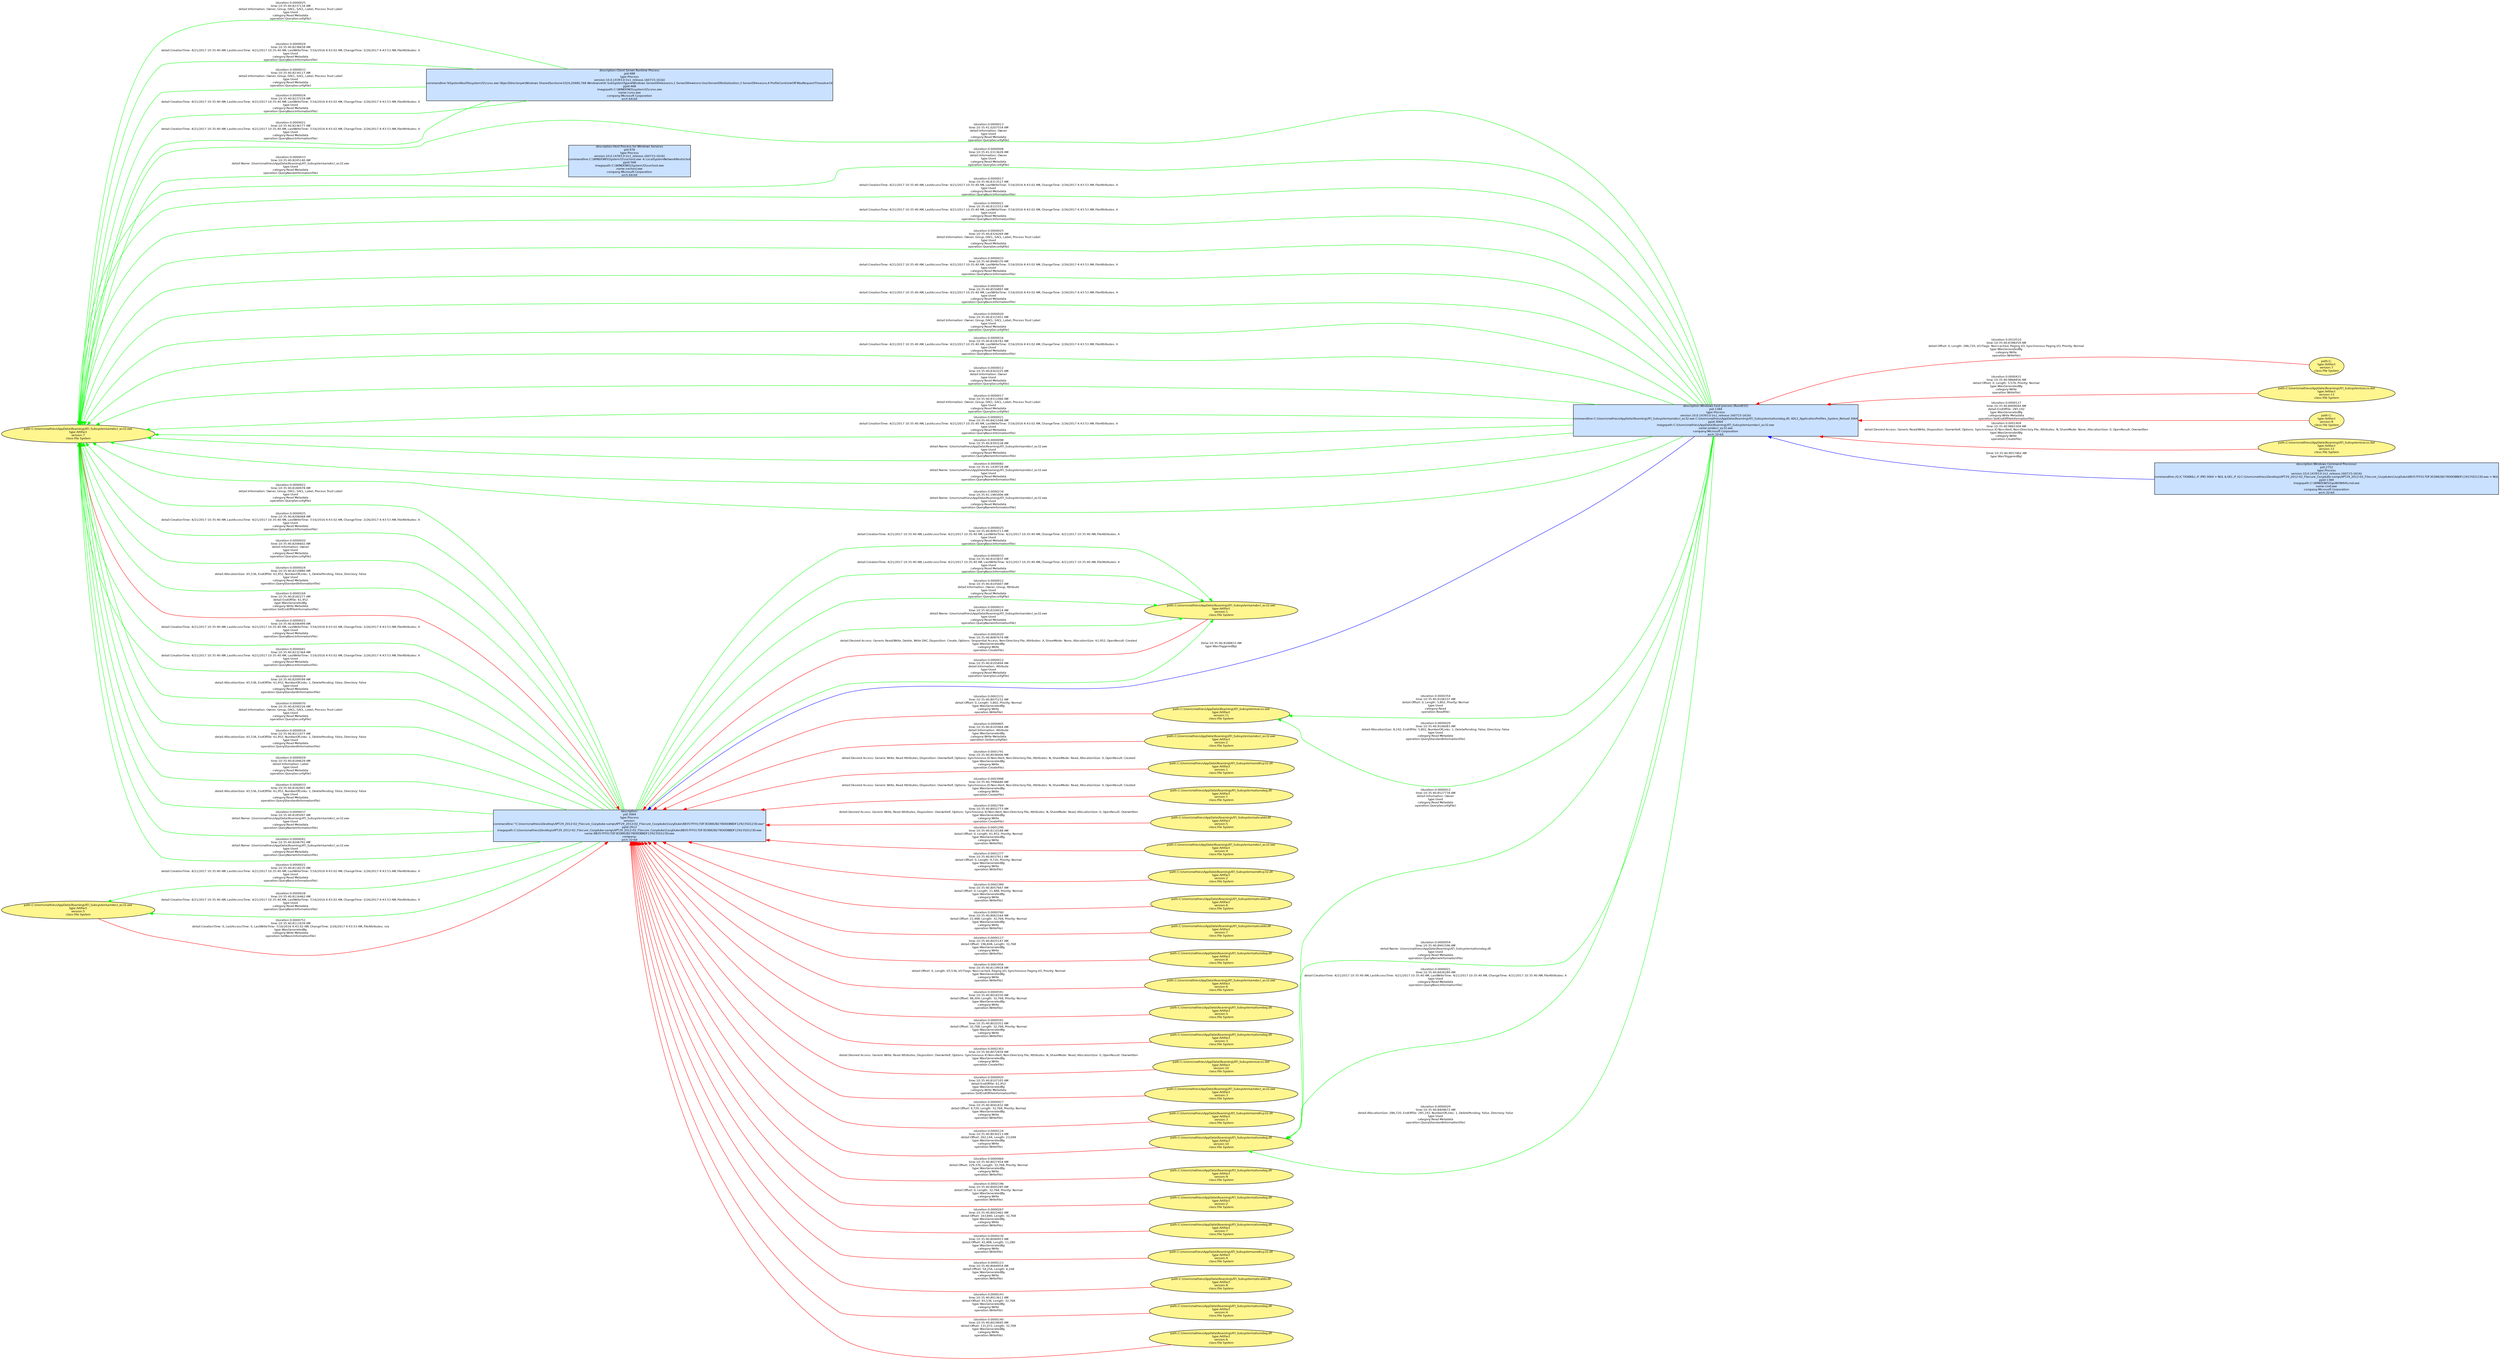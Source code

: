 digraph spade2dot {
graph [rankdir = "RL"];
node [fontname="Helvetica" fontsize="8" style="filled" margin="0.0,0.0"];
edge [fontname="Helvetica" fontsize="8"];
"1" [label="path:C:\\Users\\mathieu\\AppData\\Roaming\\ATI_Subsystem\\amdocl_as32.exe\ntype:Artifact\nversion:1\nclass:File System" shape="ellipse" fillcolor="khaki1"];
"2" [label="description:\npid:3064\ntype:Process\nversion:\ncommandline:''C:\\Users\\mathieu\\Desktop\\APT29_2012-02_FSecure_Cozyduke-samp\\APT29_2012-02_FSecure_Cozyduke\\CozyDuke\\8B357FF017DF3ED882B278D0DBBDF129235D123D.exe'' \nppid:2612\nimagepath:C:\\Users\\mathieu\\Desktop\\APT29_2012-02_FSecure_Cozyduke-samp\\APT29_2012-02_FSecure_Cozyduke\\CozyDuke\\8B357FF017DF3ED882B278D0DBBDF129235D123D.exe\nname:8B357FF017DF3ED882B278D0DBBDF129235D123D.exe\ncompany:\narch:32-bit" shape="box" fillcolor="lightsteelblue1"];
"3" [label="path:C:\ntype:Artifact\nversion:7\nclass:File System" shape="ellipse" fillcolor="khaki1"];
"4" [label="path:C:\\Users\\mathieu\\AppData\\Roaming\\ATI_Subsystem\\atiumdag.dll\ntype:Artifact\nversion:9\nclass:File System" shape="ellipse" fillcolor="khaki1"];
"5" [label="path:C:\\Users\\mathieu\\AppData\\Roaming\\ATI_Subsystem\\amdocl_as32.exe\ntype:Artifact\nversion:5\nclass:File System" shape="ellipse" fillcolor="khaki1"];
"6" [label="path:C:\\Users\\mathieu\\AppData\\Roaming\\ATI_Subsystem\\atiumdag.dll\ntype:Artifact\nversion:2\nclass:File System" shape="ellipse" fillcolor="khaki1"];
"7" [label="path:C:\\Users\\mathieu\\AppData\\Roaming\\ATI_Subsystem\\atiumdag.dll\ntype:Artifact\nversion:7\nclass:File System" shape="ellipse" fillcolor="khaki1"];
"8" [label="path:C:\\Users\\mathieu\\AppData\\Roaming\\ATI_Subsystem\\amdhcp32.dll\ntype:Artifact\nversion:4\nclass:File System" shape="ellipse" fillcolor="khaki1"];
"9" [label="path:C:\\Users\\mathieu\\AppData\\Roaming\\ATI_Subsystem\\racss.dat\ntype:Artifact\nversion:13\nclass:File System" shape="ellipse" fillcolor="khaki1"];
"10" [label="path:C:\\Users\\mathieu\\AppData\\Roaming\\ATI_Subsystem\\aticaldd.dll\ntype:Artifact\nversion:8\nclass:File System" shape="ellipse" fillcolor="khaki1"];
"11" [label="path:C:\\Users\\mathieu\\AppData\\Roaming\\ATI_Subsystem\\racss.dat\ntype:Artifact\nversion:11\nclass:File System" shape="ellipse" fillcolor="khaki1"];
"12" [label="path:C:\\Users\\mathieu\\AppData\\Roaming\\ATI_Subsystem\\atiumdag.dll\ntype:Artifact\nversion:4\nclass:File System" shape="ellipse" fillcolor="khaki1"];
"13" [label="path:C:\ntype:Artifact\nversion:8\nclass:File System" shape="ellipse" fillcolor="khaki1"];
"14" [label="path:C:\\Users\\mathieu\\AppData\\Roaming\\ATI_Subsystem\\atiumdag.dll\ntype:Artifact\nversion:6\nclass:File System" shape="ellipse" fillcolor="khaki1"];
"15" [label="description:Host Process for Windows Services\npid:976\ntype:Process\nversion:10.0.14393.0 (rs1_release.160715-1616)\ncommandline:C:\\WINDOWS\\System32\\svchost.exe -k LocalSystemNetworkRestricted\nppid:568\nimagepath:C:\\WINDOWS\\System32\\svchost.exe\nname:svchost.exe\ncompany:Microsoft Corporation\narch:64-bit" shape="box" fillcolor="lightsteelblue1"];
"16" [label="path:C:\\Users\\mathieu\\AppData\\Roaming\\ATI_Subsystem\\amdocl_as32.exe\ntype:Artifact\nversion:2\nclass:File System" shape="ellipse" fillcolor="khaki1"];
"17" [label="path:C:\\Users\\mathieu\\AppData\\Roaming\\ATI_Subsystem\\amdhcp32.dll\ntype:Artifact\nversion:1\nclass:File System" shape="ellipse" fillcolor="khaki1"];
"18" [label="path:C:\\Users\\mathieu\\AppData\\Roaming\\ATI_Subsystem\\racss.dat\ntype:Artifact\nversion:12\nclass:File System" shape="ellipse" fillcolor="khaki1"];
"19" [label="description:Windows Command Processor\npid:2752\ntype:Process\nversion:10.0.14393.0 (rs1_release.160715-1616)\ncommandline:/Q /C TASKKILL /F /PID 3064 > NUL & DEL /F /Q C:\\Users\\mathieu\\Desktop\\APT29_2012-02_FSecure_Cozyduke-samp\\APT29_2012-02_FSecure_Cozyduke\\CozyDuke\\8B357FF017DF3ED882B278D0DBBDF129235D123D.exe > NUL\nppid:1384\nimagepath:C:\\WINDOWS\\SysWOW64\\cmd.exe\nname:cmd.exe\ncompany:Microsoft Corporation\narch:32-bit" shape="box" fillcolor="lightsteelblue1"];
"20" [label="description:Windows host process (Rundll32)\npid:1384\ntype:Process\nversion:10.0.14393.0 (rs1_release.160715-1616)\ncommandline:C:\\Users\\mathieu\\AppData\\Roaming\\ATI_Subsystem\\amdocl_as32.exe C:\\Users\\mathieu\\AppData\\Roaming\\ATI_Subsystem\\atiumdag.dll, ADL2_ApplicationProfiles_System_Reload 3064\nppid:3064\nimagepath:C:\\Users\\mathieu\\AppData\\Roaming\\ATI_Subsystem\\amdocl_as32.exe\nname:amdocl_as32.exe\ncompany:Microsoft Corporation\narch:32-bit" shape="box" fillcolor="lightsteelblue1"];
"21" [label="path:C:\\Users\\mathieu\\AppData\\Roaming\\ATI_Subsystem\\atiumdag.dll\ntype:Artifact\nversion:1\nclass:File System" shape="ellipse" fillcolor="khaki1"];
"22" [label="path:C:\\Users\\mathieu\\AppData\\Roaming\\ATI_Subsystem\\aticaldd.dll\ntype:Artifact\nversion:5\nclass:File System" shape="ellipse" fillcolor="khaki1"];
"23" [label="path:C:\\Users\\mathieu\\AppData\\Roaming\\ATI_Subsystem\\amdocl_as32.exe\ntype:Artifact\nversion:4\nclass:File System" shape="ellipse" fillcolor="khaki1"];
"24" [label="path:C:\\Users\\mathieu\\AppData\\Roaming\\ATI_Subsystem\\amdhcp32.dll\ntype:Artifact\nversion:2\nclass:File System" shape="ellipse" fillcolor="khaki1"];
"25" [label="path:C:\\Users\\mathieu\\AppData\\Roaming\\ATI_Subsystem\\aticaldd.dll\ntype:Artifact\nversion:6\nclass:File System" shape="ellipse" fillcolor="khaki1"];
"26" [label="path:C:\\Users\\mathieu\\AppData\\Roaming\\ATI_Subsystem\\amdocl_as32.exe\ntype:Artifact\nversion:7\nclass:File System" shape="ellipse" fillcolor="khaki1"];
"27" [label="description:Client Server Runtime Process\npid:488\ntype:Process\nversion:10.0.14393.0 (rs1_release.160715-1616)\ncommandline:%SystemRoot%\\system32\\csrss.exe ObjectDirectory=\\Windows SharedSection=1024,20480,768 Windows=On SubSystemType=Windows ServerDll=basesrv,1 ServerDll=winsrv:UserServerDllInitialization,3 ServerDll=sxssrv,4 ProfileControl=Off MaxRequestThreads=16\nppid:468\nimagepath:C:\\WINDOWS\\system32\\csrss.exe\nname:csrss.exe\ncompany:Microsoft Corporation\narch:64-bit" shape="box" fillcolor="lightsteelblue1"];
"28" [label="path:C:\\Users\\mathieu\\AppData\\Roaming\\ATI_Subsystem\\aticaldd.dll\ntype:Artifact\nversion:7\nclass:File System" shape="ellipse" fillcolor="khaki1"];
"29" [label="path:C:\\Users\\mathieu\\AppData\\Roaming\\ATI_Subsystem\\atiumdag.dll\ntype:Artifact\nversion:8\nclass:File System" shape="ellipse" fillcolor="khaki1"];
"30" [label="path:C:\\Users\\mathieu\\AppData\\Roaming\\ATI_Subsystem\\atiumdag.dll\ntype:Artifact\nversion:10\nclass:File System" shape="ellipse" fillcolor="khaki1"];
"31" [label="path:C:\\Users\\mathieu\\AppData\\Roaming\\ATI_Subsystem\\amdocl_as32.exe\ntype:Artifact\nversion:6\nclass:File System" shape="ellipse" fillcolor="khaki1"];
"32" [label="path:C:\\Users\\mathieu\\AppData\\Roaming\\ATI_Subsystem\\atiumdag.dll\ntype:Artifact\nversion:5\nclass:File System" shape="ellipse" fillcolor="khaki1"];
"33" [label="path:C:\\Users\\mathieu\\AppData\\Roaming\\ATI_Subsystem\\atiumdag.dll\ntype:Artifact\nversion:3\nclass:File System" shape="ellipse" fillcolor="khaki1"];
"34" [label="path:C:\\Users\\mathieu\\AppData\\Roaming\\ATI_Subsystem\\racss.dat\ntype:Artifact\nversion:10\nclass:File System" shape="ellipse" fillcolor="khaki1"];
"35" [label="path:C:\\Users\\mathieu\\AppData\\Roaming\\ATI_Subsystem\\amdocl_as32.exe\ntype:Artifact\nversion:3\nclass:File System" shape="ellipse" fillcolor="khaki1"];
"36" [label="path:C:\\Users\\mathieu\\AppData\\Roaming\\ATI_Subsystem\\amdhcp32.dll\ntype:Artifact\nversion:3\nclass:File System" shape="ellipse" fillcolor="khaki1"];
"2" -> "1" [label="(duration:0.0000012\ntime:10:35:40.8105894 AM\ndetail:Information: Attribute\ntype:Used\ncategory:Read Metadata\noperation:QuerySecurityFile)" color="green" style="solid"];
"20" -> "30" [label="(duration:0.0000021\ntime:10:35:40.8426180 AM\ndetail:CreationTime: 4/21/2017 10:35:40 AM, LastAccessTime: 4/21/2017 10:35:40 AM, LastWriteTime: 4/21/2017 10:35:40 AM, ChangeTime: 4/21/2017 10:35:40 AM, FileAttributes: A\ntype:Used\ncategory:Read Metadata\noperation:QueryBasicInformationFile)" color="green" style="solid"];
"2" -> "5" [label="(duration:0.0000021\ntime:10:35:40.8118235 AM\ndetail:CreationTime: 4/21/2017 10:35:40 AM, LastAccessTime: 4/21/2017 10:35:40 AM, LastWriteTime: 7/16/2016 4:43:02 AM, ChangeTime: 2/26/2017 4:43:53 AM, FileAttributes: A\ntype:Used\ncategory:Read Metadata\noperation:QueryBasicInformationFile)" color="green" style="solid"];
"18" -> "20" [label="(duration:0.0001404\ntime:10:35:40.9865304 AM\ndetail:Desired Access: Generic Read/Write, Disposition: OverwriteIf, Options: Synchronous IO Non-Alert, Non-Directory File, Attributes: N, ShareMode: None, AllocationSize: 0, OpenResult: Overwritten\ntype:WasGeneratedBy\ncategory:Write\noperation:CreateFile)" color="red" style="solid"];
"20" -> "30" [label="(duration:0.0000029\ntime:10:35:40.8409672 AM\ndetail:AllocationSize: 286,720, EndOfFile: 285,192, NumberOfLinks: 1, DeletePending: False, Directory: False\ntype:Used\ncategory:Read Metadata\noperation:QueryStandardInformationFile)" color="green" style="solid"];
"3" -> "20" [label="(duration:0.0010510\ntime:10:35:40.8398259 AM\ndetail:Offset: 0, Length: 286,720, I/O Flags: Non-cached, Paging I/O, Synchronous Paging I/O, Priority: Normal\ntype:WasGeneratedBy\ncategory:Write\noperation:WriteFile)" color="red" style="solid"];
"20" -> "26" [label="(duration:0.0000013\ntime:10:35:41.0207554 AM\ndetail:Information: Owner\ntype:Used\ncategory:Read Metadata\noperation:QuerySecurityFile)" color="green" style="solid"];
"20" -> "26" [label="(duration:0.0000008\ntime:10:35:41.0313628 AM\ndetail:Information: Owner\ntype:Used\ncategory:Read Metadata\noperation:QuerySecurityFile)" color="green" style="solid"];
"15" -> "26" [label="(duration:0.0000033\ntime:10:35:40.8245140 AM\ndetail:Name: \\Users\\mathieu\\AppData\\Roaming\\ATI_Subsystem\\amdocl_as32.exe\ntype:Used\ncategory:Read Metadata\noperation:QueryNameInformationFile)" color="green" style="solid"];
"2" -> "26" [label="(duration:0.0000021\ntime:10:35:40.8206499 AM\ndetail:CreationTime: 4/21/2017 10:35:40 AM, LastAccessTime: 4/21/2017 10:35:40 AM, LastWriteTime: 7/16/2016 4:43:02 AM, ChangeTime: 2/26/2017 4:43:53 AM, FileAttributes: A\ntype:Used\ncategory:Read Metadata\noperation:QueryBasicInformationFile)" color="green" style="solid"];
"2" -> "26" [label="(duration:0.0000041\ntime:10:35:40.8232364 AM\ndetail:CreationTime: 4/21/2017 10:35:40 AM, LastAccessTime: 4/21/2017 10:35:40 AM, LastWriteTime: 7/16/2016 4:43:02 AM, ChangeTime: 2/26/2017 4:43:53 AM, FileAttributes: A\ntype:Used\ncategory:Read Metadata\noperation:QueryBasicInformationFile)" color="green" style="solid"];
"7" -> "2" [label="(duration:0.0000267\ntime:10:35:40.8022462 AM\ndetail:Offset: 163,840, Length: 32,768\ntype:WasGeneratedBy\ncategory:Write\noperation:WriteFile)" color="red" style="solid"];
"20" -> "26" [label="(duration:0.0000017\ntime:10:35:40.8313517 AM\ndetail:CreationTime: 4/21/2017 10:35:40 AM, LastAccessTime: 4/21/2017 10:35:40 AM, LastWriteTime: 7/16/2016 4:43:02 AM, ChangeTime: 2/26/2017 4:43:53 AM, FileAttributes: A\ntype:Used\ncategory:Read Metadata\noperation:QueryBasicInformationFile)" color="green" style="solid"];
"2" -> "26" [label="(duration:0.0000024\ntime:10:35:40.8209599 AM\ndetail:AllocationSize: 65,536, EndOfFile: 61,952, NumberOfLinks: 1, DeletePending: False, Directory: False\ntype:Used\ncategory:Read Metadata\noperation:QueryStandardInformationFile)" color="green" style="solid"];
"30" -> "2" [label="(duration:0.0000124\ntime:10:35:40.8030213 AM\ndetail:Offset: 262,144, Length: 23,048\ntype:WasGeneratedBy\ncategory:Write\noperation:WriteFile)" color="red" style="solid"];
"20" -> "26" [label="(duration:0.0000021\ntime:10:35:40.8315553 AM\ndetail:CreationTime: 4/21/2017 10:35:40 AM, LastAccessTime: 4/21/2017 10:35:40 AM, LastWriteTime: 7/16/2016 4:43:02 AM, ChangeTime: 2/26/2017 4:43:53 AM, FileAttributes: A\ntype:Used\ncategory:Read Metadata\noperation:QueryBasicInformationFile)" color="green" style="solid"];
"34" -> "2" [label="(duration:0.0002303\ntime:10:35:40.8072656 AM\ndetail:Desired Access: Generic Write, Read Attributes, Disposition: OverwriteIf, Options: Synchronous IO Non-Alert, Non-Directory File, Attributes: N, ShareMode: Read, AllocationSize: 0, OpenResult: Overwritten\ntype:WasGeneratedBy\ncategory:Write\noperation:CreateFile)" color="red" style="solid"];
"20" -> "26" [label="(duration:0.0000025\ntime:10:35:40.8324269 AM\ndetail:Information: Owner, Group, DACL, SACL, Label, Process Trust Label\ntype:Used\ncategory:Read Metadata\noperation:QuerySecurityFile)" color="green" style="solid"];
"2" -> "26" [label="(duration:0.0000070\ntime:10:35:40.8200226 AM\ndetail:Information: Owner, Group, DACL, SACL, Label, Process Trust Label\ntype:Used\ncategory:Read Metadata\noperation:QuerySecurityFile)" color="green" style="solid"];
"32" -> "2" [label="(duration:0.0000591\ntime:10:35:40.8016550 AM\ndetail:Offset: 98,304, Length: 32,768, Priority: Normal\ntype:WasGeneratedBy\ncategory:Write\noperation:WriteFile)" color="red" style="solid"];
"2" -> "5" [label="(duration:0.0000028\ntime:10:35:40.8116462 AM\ndetail:CreationTime: 4/21/2017 10:35:40 AM, LastAccessTime: 4/21/2017 10:35:40 AM, LastWriteTime: 7/16/2016 4:43:02 AM, ChangeTime: 2/26/2017 4:43:53 AM, FileAttributes: A\ntype:Used\ncategory:Read Metadata\noperation:QueryBasicInformationFile)" color="green" style="solid"];
"11" -> "2" [label="(duration:0.0001531\ntime:10:35:40.8075152 AM\ndetail:Offset: 0, Length: 5,802, Priority: Normal\ntype:WasGeneratedBy\ncategory:Write\noperation:WriteFile)" color="red" style="solid"];
"2" -> "26" [label="(duration:0.0000016\ntime:10:35:40.8211077 AM\ndetail:AllocationSize: 65,536, EndOfFile: 61,952, NumberOfLinks: 1, DeletePending: False, Directory: False\ntype:Used\ncategory:Read Metadata\noperation:QueryStandardInformationFile)" color="green" style="solid"];
"2" -> "26" [label="(duration:0.0000029\ntime:10:35:40.8184629 AM\ndetail:Information: Label\ntype:Used\ncategory:Read Metadata\noperation:QuerySecurityFile)" color="green" style="solid"];
"10" -> "2" [label="(duration:0.0000123\ntime:10:35:40.8064954 AM\ndetail:Offset: 54,256, Length: 6,168\ntype:WasGeneratedBy\ncategory:Write\noperation:WriteFile)" color="red" style="solid"];
"28" -> "2" [label="(duration:0.0000760\ntime:10:35:40.8063164 AM\ndetail:Offset: 21,488, Length: 32,768, Priority: Normal\ntype:WasGeneratedBy\ncategory:Write\noperation:WriteFile)" color="red" style="solid"];
"20" -> "26" [label="(duration:0.0000033\ntime:10:35:40.8948370 AM\ndetail:CreationTime: 4/21/2017 10:35:40 AM, LastAccessTime: 4/21/2017 10:35:40 AM, LastWriteTime: 7/16/2016 4:43:02 AM, ChangeTime: 2/26/2017 4:43:53 AM, FileAttributes: A\ntype:Used\ncategory:Read Metadata\noperation:QueryBasicInformationFile)" color="green" style="solid"];
"20" -> "26" [label="(duration:0.0000029\ntime:10:35:40.8550897 AM\ndetail:CreationTime: 4/21/2017 10:35:40 AM, LastAccessTime: 4/21/2017 10:35:40 AM, LastWriteTime: 7/16/2016 4:43:02 AM, ChangeTime: 2/26/2017 4:43:53 AM, FileAttributes: A\ntype:Used\ncategory:Read Metadata\noperation:QueryBasicInformationFile)" color="green" style="solid"];
"20" -> "11" [label="(duration:0.0000029\ntime:10:35:40.9106083 AM\ndetail:AllocationSize: 8,192, EndOfFile: 5,802, NumberOfLinks: 1, DeletePending: False, Directory: False\ntype:Used\ncategory:Read Metadata\noperation:QueryStandardInformationFile)" color="green" style="solid"];
"4" -> "2" [label="(duration:0.0000464\ntime:10:35:40.8027454 AM\ndetail:Offset: 229,376, Length: 32,768, Priority: Normal\ntype:WasGeneratedBy\ncategory:Write\noperation:WriteFile)" color="red" style="solid"];
"20" -> "26" [label="(duration:0.0000020\ntime:10:35:40.8315451 AM\ndetail:Information: Owner, Group, DACL, SACL, Label, Process Trust Label\ntype:Used\ncategory:Read Metadata\noperation:QuerySecurityFile)" color="green" style="solid"];
"2" -> "26" [label="(duration:0.0000033\ntime:10:35:40.8182901 AM\ndetail:AllocationSize: 65,536, EndOfFile: 61,952, NumberOfLinks: 1, DeletePending: False, Directory: False\ntype:Used\ncategory:Read Metadata\noperation:QueryStandardInformationFile)" color="green" style="solid"];
"35" -> "2" [label="(duration:0.0000920\ntime:10:35:40.8107105 AM\ndetail:EndOfFile: 61,952\ntype:WasGeneratedBy\ncategory:Write Metadata\noperation:SetEndOfFileInformationFile)" color="red" style="solid"];
"26" -> "2" [label="(duration:0.0000164\ntime:10:35:40.8182277 AM\ndetail:EndOfFile: 61,952\ntype:WasGeneratedBy\ncategory:Write Metadata\noperation:SetEndOfFileInformationFile)" color="red" style="solid"];
"20" -> "26" [label="(duration:0.0000016\ntime:10:35:40.8326741 AM\ndetail:CreationTime: 4/21/2017 10:35:40 AM, LastAccessTime: 4/21/2017 10:35:40 AM, LastWriteTime: 7/16/2016 4:43:02 AM, ChangeTime: 2/26/2017 4:43:53 AM, FileAttributes: A\ntype:Used\ncategory:Read Metadata\noperation:QueryBasicInformationFile)" color="green" style="solid"];
"20" -> "26" [label="(duration:0.0000012\ntime:10:35:40.8303225 AM\ndetail:Information: Owner\ntype:Used\ncategory:Read Metadata\noperation:QuerySecurityFile)" color="green" style="solid"];
"20" -> "30" [label="(duration:0.0000012\ntime:10:35:40.8527734 AM\ndetail:Information: Owner\ntype:Used\ncategory:Read Metadata\noperation:QuerySecurityFile)" color="green" style="solid"];
"20" -> "2" [label="(time:10:35:40.8188833 AM\ntype:WasTriggeredBy)" color="blue" style="solid"];
"23" -> "2" [label="(duration:0.0001290\ntime:10:35:40.8110188 AM\ndetail:Offset: 0, Length: 61,952, Priority: Normal\ntype:WasGeneratedBy\ncategory:Write\noperation:WriteFile)" color="red" style="solid"];
"2" -> "26" [label="(duration:0.0000037\ntime:10:35:40.8185097 AM\ndetail:Name: \\Users\\mathieu\\AppData\\Roaming\\ATI_Subsystem\\amdocl_as32.exe\ntype:Used\ncategory:Read Metadata\noperation:QueryNameInformationFile)" color="green" style="solid"];
"2" -> "1" [label="(duration:0.0000025\ntime:10:35:40.8093713 AM\ndetail:CreationTime: 4/21/2017 10:35:40 AM, LastAccessTime: 4/21/2017 10:35:40 AM, LastWriteTime: 4/21/2017 10:35:40 AM, ChangeTime: 4/21/2017 10:35:40 AM, FileAttributes: A\ntype:Used\ncategory:Read Metadata\noperation:QueryBasicInformationFile)" color="green" style="solid"];
"27" -> "26" [label="(duration:0.0000024\ntime:10:35:40.8238658 AM\ndetail:CreationTime: 4/21/2017 10:35:40 AM, LastAccessTime: 4/21/2017 10:35:40 AM, LastWriteTime: 7/16/2016 4:43:02 AM, ChangeTime: 2/26/2017 4:43:53 AM, FileAttributes: A\ntype:Used\ncategory:Read Metadata\noperation:QueryBasicInformationFile)" color="green" style="solid"];
"13" -> "20" [label="(duration:0.0000127\ntime:10:35:40.8409044 AM\ndetail:EndOfFile: 285,192\ntype:WasGeneratedBy\ncategory:Write Metadata\noperation:SetEndOfFileInformationFile)" color="red" style="solid"];
"33" -> "2" [label="(duration:0.0000591\ntime:10:35:40.8010351 AM\ndetail:Offset: 32,768, Length: 32,768, Priority: Normal\ntype:WasGeneratedBy\ncategory:Write\noperation:WriteFile)" color="red" style="solid"];
"27" -> "26" [label="(duration:0.0000033\ntime:10:35:40.8234117 AM\ndetail:Information: Owner, Group, DACL, SACL, Label, Process Trust Label\ntype:Used\ncategory:Read Metadata\noperation:QuerySecurityFile)" color="green" style="solid"];
"16" -> "2" [label="(duration:0.0000805\ntime:10:35:40.8105964 AM\ndetail:Information: Attribute\ntype:WasGeneratedBy\ncategory:Write Metadata\noperation:SetSecurityFile)" color="red" style="solid"];
"24" -> "2" [label="(duration:0.0001277\ntime:10:35:40.8037911 AM\ndetail:Offset: 0, Length: 9,720, Priority: Normal\ntype:WasGeneratedBy\ncategory:Write\noperation:WriteFile)" color="red" style="solid"];
"9" -> "20" [label="(duration:0.0000431\ntime:10:35:40.9866856 AM\ndetail:Offset: 0, Length: 5,576, Priority: Normal\ntype:WasGeneratedBy\ncategory:Write\noperation:WriteFile)" color="red" style="solid"];
"29" -> "2" [label="(duration:0.0000127\ntime:10:35:40.8025147 AM\ndetail:Offset: 196,608, Length: 32,768\ntype:WasGeneratedBy\ncategory:Write\noperation:WriteFile)" color="red" style="solid"];
"8" -> "2" [label="(duration:0.0000230\ntime:10:35:40.8044923 AM\ndetail:Offset: 42,488, Length: 11,280\ntype:WasGeneratedBy\ncategory:Write\noperation:WriteFile)" color="red" style="solid"];
"25" -> "2" [label="(duration:0.0002389\ntime:10:35:40.8057667 AM\ndetail:Offset: 0, Length: 21,488, Priority: Normal\ntype:WasGeneratedBy\ncategory:Write\noperation:WriteFile)" color="red" style="solid"];
"2" -> "26" [label="(duration:0.0000041\ntime:10:35:40.8206791 AM\ndetail:Name: \\Users\\mathieu\\AppData\\Roaming\\ATI_Subsystem\\amdocl_as32.exe\ntype:Used\ncategory:Read Metadata\noperation:QueryNameInformationFile)" color="green" style="solid"];
"14" -> "2" [label="(duration:0.0000140\ntime:10:35:40.8019695 AM\ndetail:Offset: 131,072, Length: 32,768\ntype:WasGeneratedBy\ncategory:Write\noperation:WriteFile)" color="red" style="solid"];
"2" -> "26" [label="(duration:0.0000021\ntime:10:35:40.8184978 AM\ndetail:Information: Owner, Group, DACL, SACL, Label, Process Trust Label\ntype:Used\ncategory:Read Metadata\noperation:QuerySecurityFile)" color="green" style="solid"];
"19" -> "20" [label="(time:10:35:40.9057462 AM\ntype:WasTriggeredBy)" color="blue" style="solid"];
"2" -> "26" [label="(duration:0.0000025\ntime:10:35:40.8206068 AM\ndetail:CreationTime: 4/21/2017 10:35:40 AM, LastAccessTime: 4/21/2017 10:35:40 AM, LastWriteTime: 7/16/2016 4:43:02 AM, ChangeTime: 2/26/2017 4:43:53 AM, FileAttributes: A\ntype:Used\ncategory:Read Metadata\noperation:QueryBasicInformationFile)" color="green" style="solid"];
"20" -> "26" [label="(duration:0.0000017\ntime:10:35:40.8311066 AM\ndetail:Information: Owner, Group, DACL, SACL, Label, Process Trust Label\ntype:Used\ncategory:Read Metadata\noperation:QuerySecurityFile)" color="green" style="solid"];
"2" -> "1" [label="(duration:0.0000033\ntime:10:35:40.8103837 AM\ndetail:CreationTime: 4/21/2017 10:35:40 AM, LastAccessTime: 4/21/2017 10:35:40 AM, LastWriteTime: 4/21/2017 10:35:40 AM, ChangeTime: 4/21/2017 10:35:40 AM, FileAttributes: A\ntype:Used\ncategory:Read Metadata\noperation:QueryBasicInformationFile)" color="green" style="solid"];
"6" -> "2" [label="(duration:0.0002196\ntime:10:35:40.8005285 AM\ndetail:Offset: 0, Length: 32,768, Priority: Normal\ntype:WasGeneratedBy\ncategory:Write\noperation:WriteFile)" color="red" style="solid"];
"2" -> "1" [label="(duration:0.0000012\ntime:10:35:40.8105607 AM\ndetail:Information: Owner, Group, Attribute\ntype:Used\ncategory:Read Metadata\noperation:QuerySecurityFile)" color="green" style="solid"];
"2" -> "1" [label="(duration:0.0000033\ntime:10:35:40.8104014 AM\ndetail:Name: \\Users\\mathieu\\AppData\\Roaming\\ATI_Subsystem\\amdocl_as32.exe\ntype:Used\ncategory:Read Metadata\noperation:QueryNameInformationFile)" color="green" style="solid"];
"27" -> "26" [label="(duration:0.0000024\ntime:10:35:40.8237229 AM\ndetail:CreationTime: 4/21/2017 10:35:40 AM, LastAccessTime: 4/21/2017 10:35:40 AM, LastWriteTime: 7/16/2016 4:43:02 AM, ChangeTime: 2/26/2017 4:43:53 AM, FileAttributes: A\ntype:Used\ncategory:Read Metadata\noperation:QueryBasicInformationFile)" color="green" style="solid"];
"20" -> "30" [label="(duration:0.0000054\ntime:10:35:40.8941596 AM\ndetail:Name: \\Users\\mathieu\\AppData\\Roaming\\ATI_Subsystem\\atiumdag.dll\ntype:Used\ncategory:Read Metadata\noperation:QueryNameInformationFile)" color="green" style="solid"];
"36" -> "2" [label="(duration:0.0000427\ntime:10:35:40.8041832 AM\ndetail:Offset: 9,720, Length: 32,768, Priority: Normal\ntype:WasGeneratedBy\ncategory:Write\noperation:WriteFile)" color="red" style="solid"];
"1" -> "2" [label="(duration:0.0002020\ntime:10:35:40.8087674 AM\ndetail:Desired Access: Generic Read/Write, Delete, Write DAC, Disposition: Create, Options: Sequential Access, Non-Directory File, Attributes: A, ShareMode: None, AllocationSize: 61,952, OpenResult: Created\ntype:WasGeneratedBy\ncategory:Write\noperation:CreateFile)" color="red" style="solid"];
"31" -> "2" [label="(duration:0.0061956\ntime:10:35:40.8119918 AM\ndetail:Offset: 0, Length: 65,536, I/O Flags: Non-cached, Paging I/O, Synchronous Paging I/O, Priority: Normal\ntype:WasGeneratedBy\ncategory:Write\noperation:WriteFile)" color="red" style="solid"];
"20" -> "11" [label="(duration:0.0000354\ntime:10:35:40.9106337 AM\ndetail:Offset: 0, Length: 5,802, Priority: Normal\ntype:Used\ncategory:Read\noperation:ReadFile)" color="green" style="solid"];
"27" -> "26" [label="(duration:0.0000021\ntime:10:35:40.8236777 AM\ndetail:CreationTime: 4/21/2017 10:35:40 AM, LastAccessTime: 4/21/2017 10:35:40 AM, LastWriteTime: 7/16/2016 4:43:02 AM, ChangeTime: 2/26/2017 4:43:53 AM, FileAttributes: A\ntype:Used\ncategory:Read Metadata\noperation:QueryBasicInformationFile)" color="green" style="solid"];
"21" -> "2" [label="(duration:0.0003998\ntime:10:35:40.7996680 AM\ndetail:Desired Access: Generic Write, Read Attributes, Disposition: OverwriteIf, Options: Synchronous IO Non-Alert, Non-Directory File, Attributes: N, ShareMode: Read, AllocationSize: 0, OpenResult: Created\ntype:WasGeneratedBy\ncategory:Write\noperation:CreateFile)" color="red" style="solid"];
"20" -> "26" [label="(duration:0.0000021\ntime:10:35:40.8421048 AM\ndetail:CreationTime: 4/21/2017 10:35:40 AM, LastAccessTime: 4/21/2017 10:35:40 AM, LastWriteTime: 7/16/2016 4:43:02 AM, ChangeTime: 2/26/2017 4:43:53 AM, FileAttributes: A\ntype:Used\ncategory:Read Metadata\noperation:QueryBasicInformationFile)" color="green" style="solid"];
"2" -> "26" [label="(duration:0.0000020\ntime:10:35:40.8206602 AM\ndetail:Information: Owner\ntype:Used\ncategory:Read Metadata\noperation:QuerySecurityFile)" color="green" style="solid"];
"27" -> "26" [label="(duration:0.0000025\ntime:10:35:40.8237134 AM\ndetail:Information: Owner, Group, DACL, SACL, Label, Process Trust Label\ntype:Used\ncategory:Read Metadata\noperation:QuerySecurityFile)" color="green" style="solid"];
"20" -> "26" [label="(duration:0.0000098\ntime:10:35:40.8393238 AM\ndetail:Name: \\Users\\mathieu\\AppData\\Roaming\\ATI_Subsystem\\amdocl_as32.exe\ntype:Used\ncategory:Read Metadata\noperation:QueryNameInformationFile)" color="green" style="solid"];
"5" -> "2" [label="(duration:0.0000751\ntime:10:35:40.8111839 AM\ndetail:CreationTime: 0, LastAccessTime: 0, LastWriteTime: 7/16/2016 4:43:02 AM, ChangeTime: 2/26/2017 4:43:53 AM, FileAttributes: n/a\ntype:WasGeneratedBy\ncategory:Write Metadata\noperation:SetBasicInformationFile)" color="red" style="solid"];
"22" -> "2" [label="(duration:0.0002784\ntime:10:35:40.8052773 AM\ndetail:Desired Access: Generic Write, Read Attributes, Disposition: OverwriteIf, Options: Synchronous IO Non-Alert, Non-Directory File, Attributes: N, ShareMode: Read, AllocationSize: 0, OpenResult: Overwritten\ntype:WasGeneratedBy\ncategory:Write\noperation:CreateFile)" color="red" style="solid"];
"20" -> "26" [label="(duration:0.0000082\ntime:10:35:41.1439728 AM\ndetail:Name: \\Users\\mathieu\\AppData\\Roaming\\ATI_Subsystem\\amdocl_as32.exe\ntype:Used\ncategory:Read Metadata\noperation:QueryNameInformationFile)" color="green" style="solid"];
"20" -> "26" [label="(duration:0.0000234\ntime:10:35:41.1965006 AM\ndetail:Name: \\Users\\mathieu\\AppData\\Roaming\\ATI_Subsystem\\amdocl_as32.exe\ntype:Used\ncategory:Read Metadata\noperation:QueryNameInformationFile)" color="green" style="solid"];
"17" -> "2" [label="(duration:0.0001741\ntime:10:35:40.8036006 AM\ndetail:Desired Access: Generic Write, Read Attributes, Disposition: OverwriteIf, Options: Synchronous IO Non-Alert, Non-Directory File, Attributes: N, ShareMode: Read, AllocationSize: 0, OpenResult: Created\ntype:WasGeneratedBy\ncategory:Write\noperation:CreateFile)" color="red" style="solid"];
"12" -> "2" [label="(duration:0.0000143\ntime:10:35:40.8013611 AM\ndetail:Offset: 65,536, Length: 32,768\ntype:WasGeneratedBy\ncategory:Write\noperation:WriteFile)" color="red" style="solid"];
"2" -> "26" [label="(duration:0.0000024\ntime:10:35:40.8210880 AM\ndetail:AllocationSize: 65,536, EndOfFile: 61,952, NumberOfLinks: 1, DeletePending: False, Directory: False\ntype:Used\ncategory:Read Metadata\noperation:QueryStandardInformationFile)" color="green" style="solid"];
}
